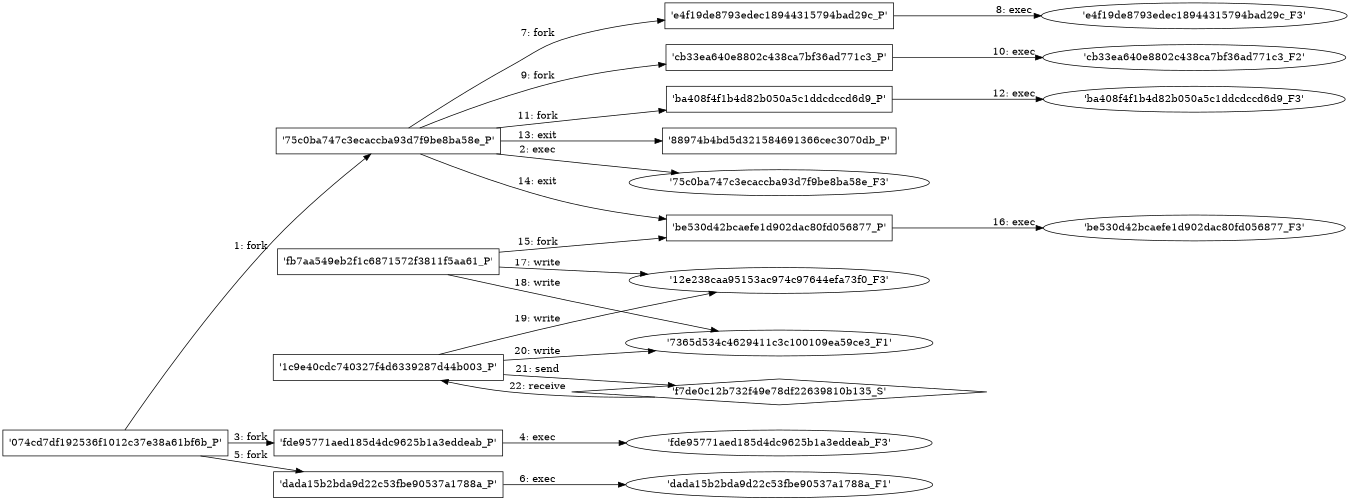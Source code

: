 digraph "D:\Learning\Paper\apt\基于CTI的攻击预警\Dataset\攻击图\ASGfromALLCTI\SamSam The Doctor Will See You, After He Pays The Ransom.dot" {
rankdir="LR"
size="9"
fixedsize="false"
splines="true"
nodesep=0.3
ranksep=0
fontsize=10
overlap="scalexy"
engine= "neato"
	"'074cd7df192536f1012c37e38a61bf6b_P'" [node_type=Process shape=box]
	"'75c0ba747c3ecaccba93d7f9be8ba58e_P'" [node_type=Process shape=box]
	"'074cd7df192536f1012c37e38a61bf6b_P'" -> "'75c0ba747c3ecaccba93d7f9be8ba58e_P'" [label="1: fork"]
	"'75c0ba747c3ecaccba93d7f9be8ba58e_P'" [node_type=Process shape=box]
	"'75c0ba747c3ecaccba93d7f9be8ba58e_F3'" [node_type=File shape=ellipse]
	"'75c0ba747c3ecaccba93d7f9be8ba58e_P'" -> "'75c0ba747c3ecaccba93d7f9be8ba58e_F3'" [label="2: exec"]
	"'074cd7df192536f1012c37e38a61bf6b_P'" [node_type=Process shape=box]
	"'fde95771aed185d4dc9625b1a3eddeab_P'" [node_type=Process shape=box]
	"'074cd7df192536f1012c37e38a61bf6b_P'" -> "'fde95771aed185d4dc9625b1a3eddeab_P'" [label="3: fork"]
	"'fde95771aed185d4dc9625b1a3eddeab_P'" [node_type=Process shape=box]
	"'fde95771aed185d4dc9625b1a3eddeab_F3'" [node_type=File shape=ellipse]
	"'fde95771aed185d4dc9625b1a3eddeab_P'" -> "'fde95771aed185d4dc9625b1a3eddeab_F3'" [label="4: exec"]
	"'074cd7df192536f1012c37e38a61bf6b_P'" [node_type=Process shape=box]
	"'dada15b2bda9d22c53fbe90537a1788a_P'" [node_type=Process shape=box]
	"'074cd7df192536f1012c37e38a61bf6b_P'" -> "'dada15b2bda9d22c53fbe90537a1788a_P'" [label="5: fork"]
	"'dada15b2bda9d22c53fbe90537a1788a_P'" [node_type=Process shape=box]
	"'dada15b2bda9d22c53fbe90537a1788a_F1'" [node_type=File shape=ellipse]
	"'dada15b2bda9d22c53fbe90537a1788a_P'" -> "'dada15b2bda9d22c53fbe90537a1788a_F1'" [label="6: exec"]
	"'75c0ba747c3ecaccba93d7f9be8ba58e_P'" [node_type=Process shape=box]
	"'e4f19de8793edec18944315794bad29c_P'" [node_type=Process shape=box]
	"'75c0ba747c3ecaccba93d7f9be8ba58e_P'" -> "'e4f19de8793edec18944315794bad29c_P'" [label="7: fork"]
	"'e4f19de8793edec18944315794bad29c_P'" [node_type=Process shape=box]
	"'e4f19de8793edec18944315794bad29c_F3'" [node_type=File shape=ellipse]
	"'e4f19de8793edec18944315794bad29c_P'" -> "'e4f19de8793edec18944315794bad29c_F3'" [label="8: exec"]
	"'75c0ba747c3ecaccba93d7f9be8ba58e_P'" [node_type=Process shape=box]
	"'cb33ea640e8802c438ca7bf36ad771c3_P'" [node_type=Process shape=box]
	"'75c0ba747c3ecaccba93d7f9be8ba58e_P'" -> "'cb33ea640e8802c438ca7bf36ad771c3_P'" [label="9: fork"]
	"'cb33ea640e8802c438ca7bf36ad771c3_P'" [node_type=Process shape=box]
	"'cb33ea640e8802c438ca7bf36ad771c3_F2'" [node_type=File shape=ellipse]
	"'cb33ea640e8802c438ca7bf36ad771c3_P'" -> "'cb33ea640e8802c438ca7bf36ad771c3_F2'" [label="10: exec"]
	"'75c0ba747c3ecaccba93d7f9be8ba58e_P'" [node_type=Process shape=box]
	"'ba408f4f1b4d82b050a5c1ddcdccd6d9_P'" [node_type=Process shape=box]
	"'75c0ba747c3ecaccba93d7f9be8ba58e_P'" -> "'ba408f4f1b4d82b050a5c1ddcdccd6d9_P'" [label="11: fork"]
	"'ba408f4f1b4d82b050a5c1ddcdccd6d9_P'" [node_type=Process shape=box]
	"'ba408f4f1b4d82b050a5c1ddcdccd6d9_F3'" [node_type=File shape=ellipse]
	"'ba408f4f1b4d82b050a5c1ddcdccd6d9_P'" -> "'ba408f4f1b4d82b050a5c1ddcdccd6d9_F3'" [label="12: exec"]
	"'75c0ba747c3ecaccba93d7f9be8ba58e_P'" [node_type=Process shape=box]
	"'88974b4bd5d321584691366cec3070db_P'" [node_type=Process shape=box]
	"'75c0ba747c3ecaccba93d7f9be8ba58e_P'" -> "'88974b4bd5d321584691366cec3070db_P'" [label="13: exit"]
	"'75c0ba747c3ecaccba93d7f9be8ba58e_P'" [node_type=Process shape=box]
	"'be530d42bcaefe1d902dac80fd056877_P'" [node_type=Process shape=box]
	"'75c0ba747c3ecaccba93d7f9be8ba58e_P'" -> "'be530d42bcaefe1d902dac80fd056877_P'" [label="14: exit"]
	"'fb7aa549eb2f1c6871572f3811f5aa61_P'" [node_type=Process shape=box]
	"'be530d42bcaefe1d902dac80fd056877_P'" [node_type=Process shape=box]
	"'fb7aa549eb2f1c6871572f3811f5aa61_P'" -> "'be530d42bcaefe1d902dac80fd056877_P'" [label="15: fork"]
	"'be530d42bcaefe1d902dac80fd056877_P'" [node_type=Process shape=box]
	"'be530d42bcaefe1d902dac80fd056877_F3'" [node_type=File shape=ellipse]
	"'be530d42bcaefe1d902dac80fd056877_P'" -> "'be530d42bcaefe1d902dac80fd056877_F3'" [label="16: exec"]
	"'12e238caa95153ac974c97644efa73f0_F3'" [node_type=file shape=ellipse]
	"'fb7aa549eb2f1c6871572f3811f5aa61_P'" [node_type=Process shape=box]
	"'fb7aa549eb2f1c6871572f3811f5aa61_P'" -> "'12e238caa95153ac974c97644efa73f0_F3'" [label="17: write"]
	"'7365d534c4629411c3c100109ea59ce3_F1'" [node_type=file shape=ellipse]
	"'fb7aa549eb2f1c6871572f3811f5aa61_P'" [node_type=Process shape=box]
	"'fb7aa549eb2f1c6871572f3811f5aa61_P'" -> "'7365d534c4629411c3c100109ea59ce3_F1'" [label="18: write"]
	"'12e238caa95153ac974c97644efa73f0_F3'" [node_type=file shape=ellipse]
	"'1c9e40cdc740327f4d6339287d44b003_P'" [node_type=Process shape=box]
	"'1c9e40cdc740327f4d6339287d44b003_P'" -> "'12e238caa95153ac974c97644efa73f0_F3'" [label="19: write"]
	"'7365d534c4629411c3c100109ea59ce3_F1'" [node_type=file shape=ellipse]
	"'1c9e40cdc740327f4d6339287d44b003_P'" [node_type=Process shape=box]
	"'1c9e40cdc740327f4d6339287d44b003_P'" -> "'7365d534c4629411c3c100109ea59ce3_F1'" [label="20: write"]
	"'f7de0c12b732f49e78df22639810b135_S'" [node_type=Socket shape=diamond]
	"'1c9e40cdc740327f4d6339287d44b003_P'" [node_type=Process shape=box]
	"'1c9e40cdc740327f4d6339287d44b003_P'" -> "'f7de0c12b732f49e78df22639810b135_S'" [label="21: send"]
	"'f7de0c12b732f49e78df22639810b135_S'" -> "'1c9e40cdc740327f4d6339287d44b003_P'" [label="22: receive"]
}
